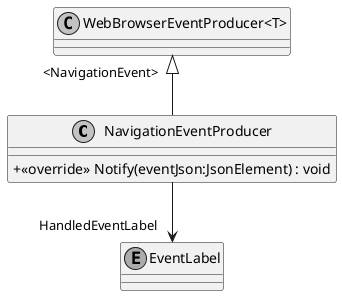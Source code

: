 @startuml
skinparam monochrome true
skinparam ClassAttributeIconSize 0
class NavigationEventProducer {
    + <<override>> Notify(eventJson:JsonElement) : void
}
class "WebBrowserEventProducer<T>" {
}
enum "EventLabel"
"WebBrowserEventProducer<T>" "<NavigationEvent>" <|-- NavigationEventProducer
NavigationEventProducer --> "HandledEventLabel" EventLabel
@enduml
